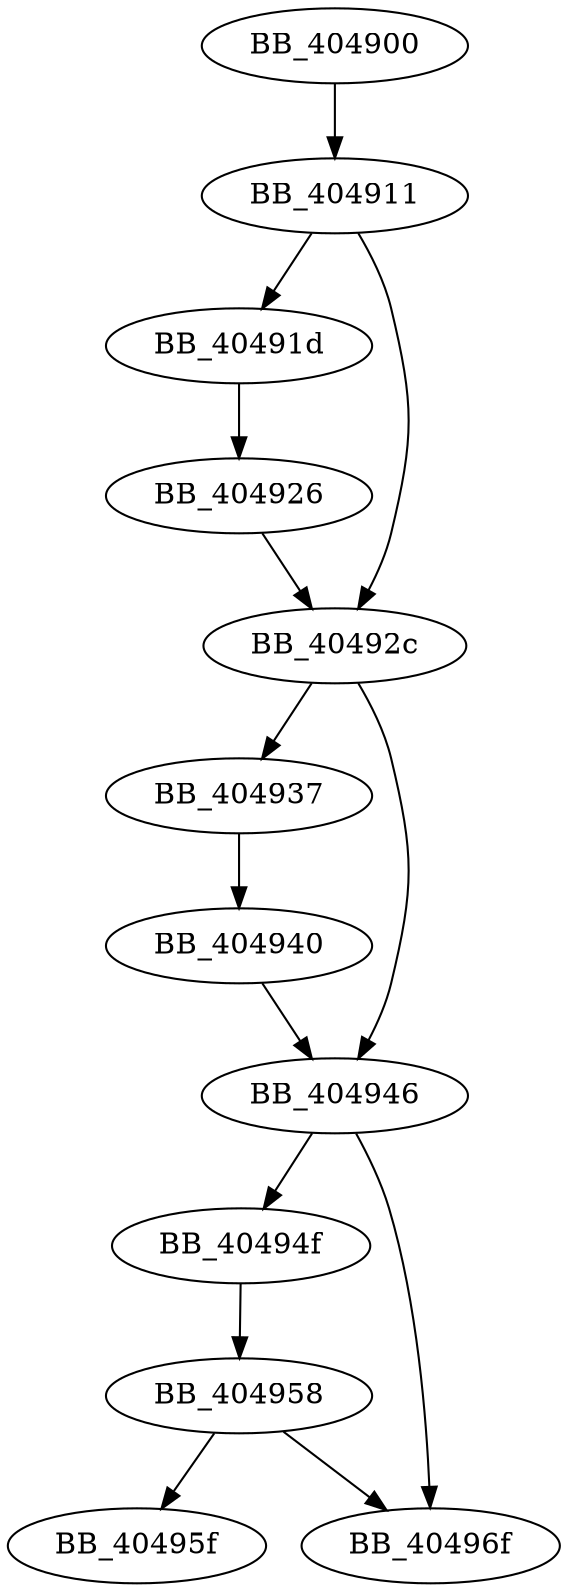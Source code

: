 DiGraph sub_404900{
BB_404900->BB_404911
BB_404911->BB_40491d
BB_404911->BB_40492c
BB_40491d->BB_404926
BB_404926->BB_40492c
BB_40492c->BB_404937
BB_40492c->BB_404946
BB_404937->BB_404940
BB_404940->BB_404946
BB_404946->BB_40494f
BB_404946->BB_40496f
BB_40494f->BB_404958
BB_404958->BB_40495f
BB_404958->BB_40496f
}
